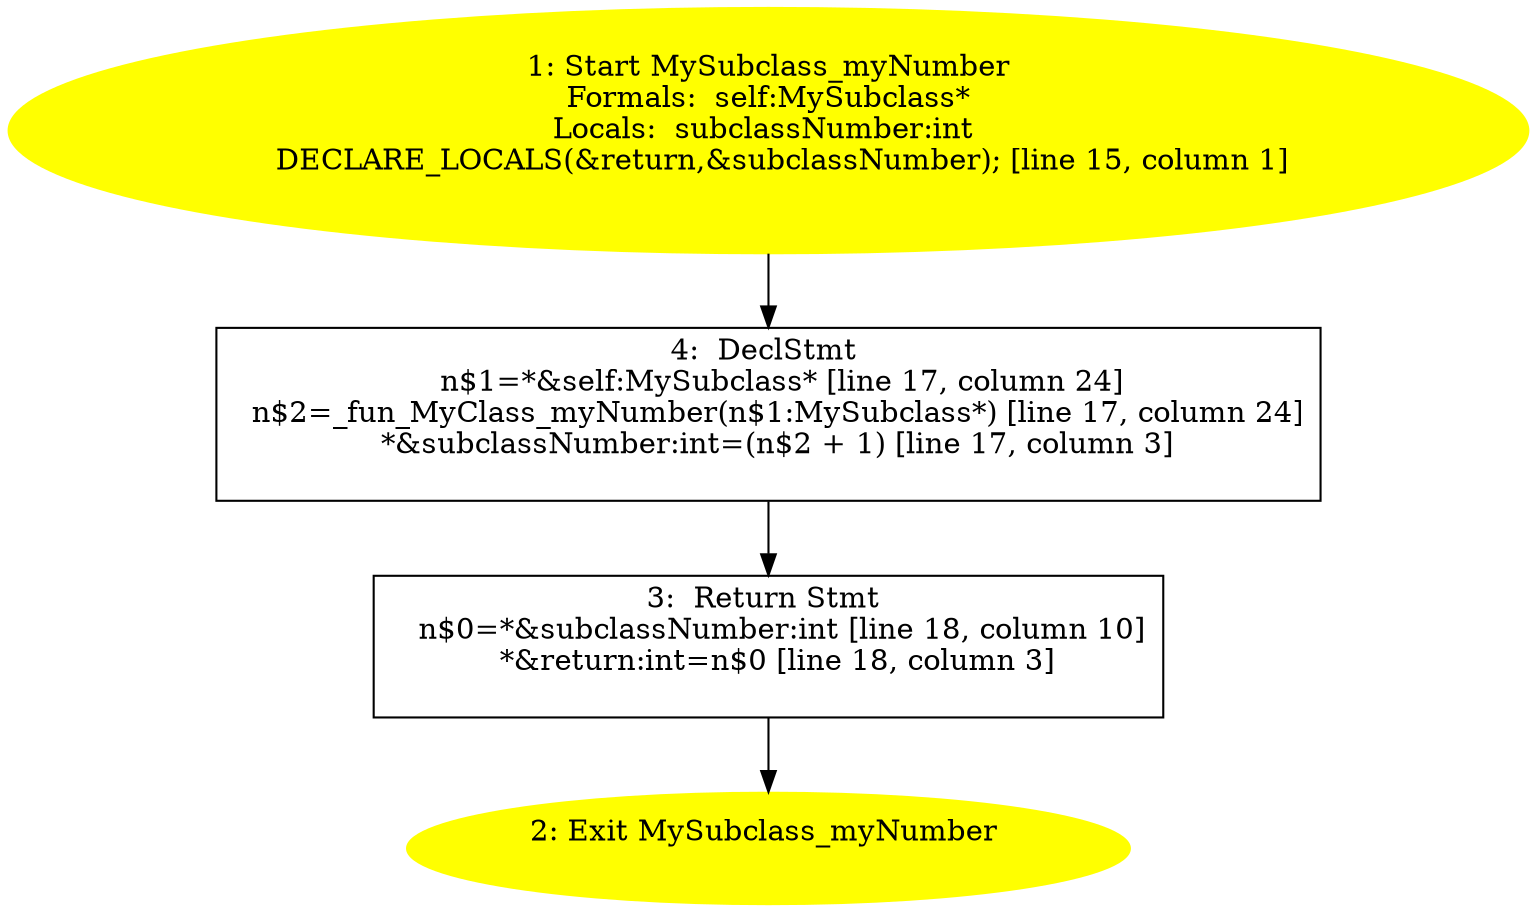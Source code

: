 /* @generated */
digraph cfg {
"myNumber#MySubclass#instance.8e9ae0ac35cf895ff25e7570cdce81aa_1" [label="1: Start MySubclass_myNumber\nFormals:  self:MySubclass*\nLocals:  subclassNumber:int \n   DECLARE_LOCALS(&return,&subclassNumber); [line 15, column 1]\n " color=yellow style=filled]
	

	 "myNumber#MySubclass#instance.8e9ae0ac35cf895ff25e7570cdce81aa_1" -> "myNumber#MySubclass#instance.8e9ae0ac35cf895ff25e7570cdce81aa_4" ;
"myNumber#MySubclass#instance.8e9ae0ac35cf895ff25e7570cdce81aa_2" [label="2: Exit MySubclass_myNumber \n  " color=yellow style=filled]
	

"myNumber#MySubclass#instance.8e9ae0ac35cf895ff25e7570cdce81aa_3" [label="3:  Return Stmt \n   n$0=*&subclassNumber:int [line 18, column 10]\n  *&return:int=n$0 [line 18, column 3]\n " shape="box"]
	

	 "myNumber#MySubclass#instance.8e9ae0ac35cf895ff25e7570cdce81aa_3" -> "myNumber#MySubclass#instance.8e9ae0ac35cf895ff25e7570cdce81aa_2" ;
"myNumber#MySubclass#instance.8e9ae0ac35cf895ff25e7570cdce81aa_4" [label="4:  DeclStmt \n   n$1=*&self:MySubclass* [line 17, column 24]\n  n$2=_fun_MyClass_myNumber(n$1:MySubclass*) [line 17, column 24]\n  *&subclassNumber:int=(n$2 + 1) [line 17, column 3]\n " shape="box"]
	

	 "myNumber#MySubclass#instance.8e9ae0ac35cf895ff25e7570cdce81aa_4" -> "myNumber#MySubclass#instance.8e9ae0ac35cf895ff25e7570cdce81aa_3" ;
}
